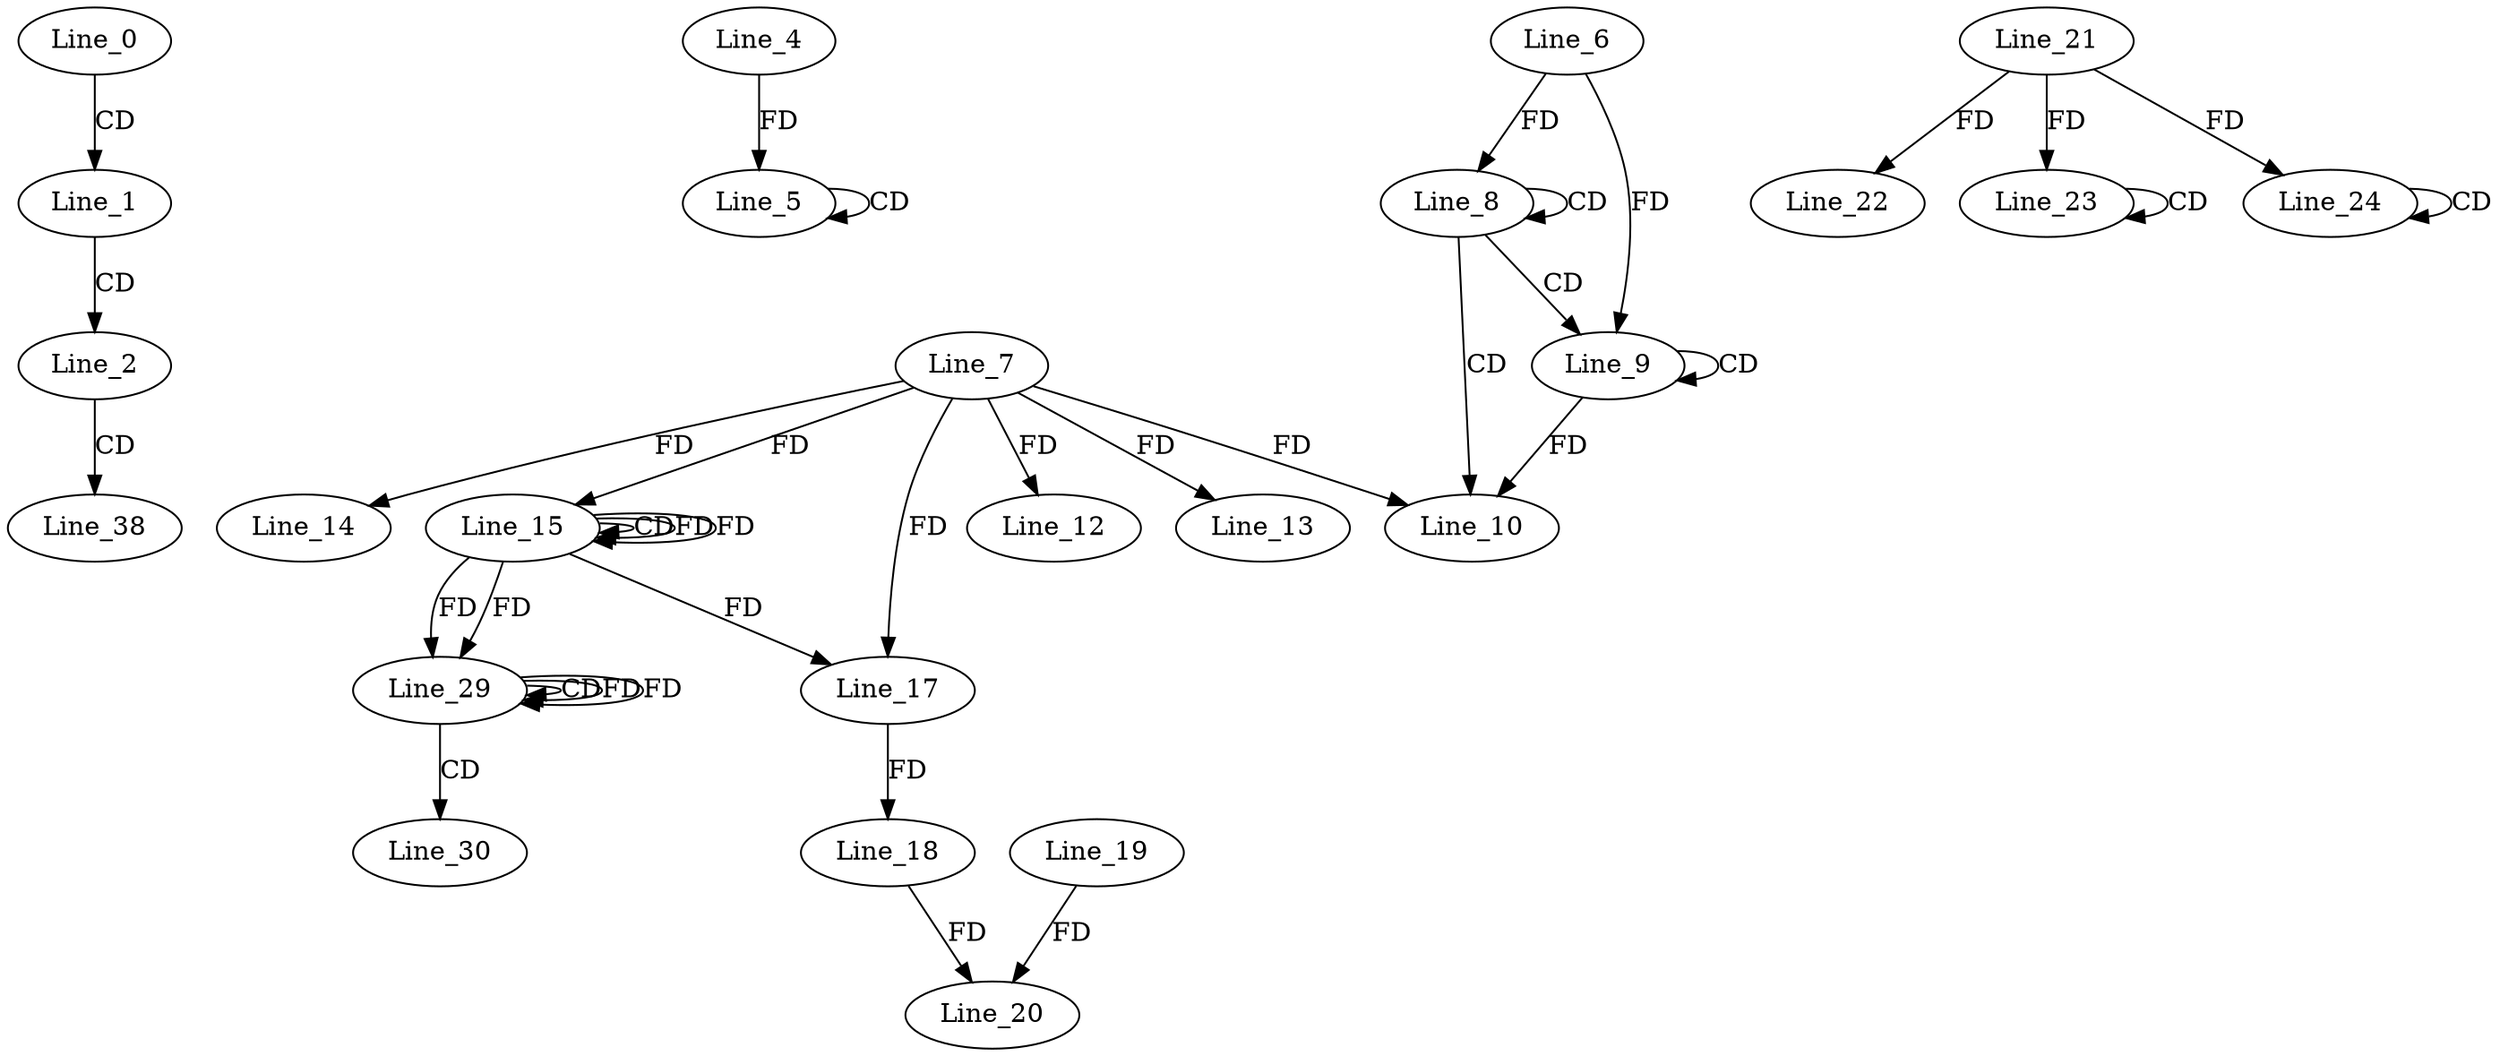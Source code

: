 digraph G {
  Line_0;
  Line_1;
  Line_2;
  Line_5;
  Line_5;
  Line_4;
  Line_8;
  Line_8;
  Line_6;
  Line_9;
  Line_9;
  Line_10;
  Line_7;
  Line_12;
  Line_13;
  Line_14;
  Line_15;
  Line_15;
  Line_15;
  Line_15;
  Line_17;
  Line_17;
  Line_18;
  Line_19;
  Line_20;
  Line_18;
  Line_21;
  Line_22;
  Line_23;
  Line_23;
  Line_24;
  Line_24;
  Line_24;
  Line_29;
  Line_29;
  Line_29;
  Line_30;
  Line_38;
  Line_0 -> Line_1 [ label="CD" ];
  Line_1 -> Line_2 [ label="CD" ];
  Line_5 -> Line_5 [ label="CD" ];
  Line_4 -> Line_5 [ label="FD" ];
  Line_8 -> Line_8 [ label="CD" ];
  Line_6 -> Line_8 [ label="FD" ];
  Line_8 -> Line_9 [ label="CD" ];
  Line_9 -> Line_9 [ label="CD" ];
  Line_6 -> Line_9 [ label="FD" ];
  Line_8 -> Line_10 [ label="CD" ];
  Line_7 -> Line_10 [ label="FD" ];
  Line_9 -> Line_10 [ label="FD" ];
  Line_7 -> Line_12 [ label="FD" ];
  Line_7 -> Line_13 [ label="FD" ];
  Line_7 -> Line_14 [ label="FD" ];
  Line_15 -> Line_15 [ label="CD" ];
  Line_7 -> Line_15 [ label="FD" ];
  Line_15 -> Line_15 [ label="FD" ];
  Line_7 -> Line_17 [ label="FD" ];
  Line_15 -> Line_17 [ label="FD" ];
  Line_17 -> Line_18 [ label="FD" ];
  Line_19 -> Line_20 [ label="FD" ];
  Line_18 -> Line_20 [ label="FD" ];
  Line_21 -> Line_22 [ label="FD" ];
  Line_23 -> Line_23 [ label="CD" ];
  Line_21 -> Line_23 [ label="FD" ];
  Line_24 -> Line_24 [ label="CD" ];
  Line_21 -> Line_24 [ label="FD" ];
  Line_15 -> Line_29 [ label="FD" ];
  Line_29 -> Line_29 [ label="CD" ];
  Line_29 -> Line_29 [ label="FD" ];
  Line_15 -> Line_29 [ label="FD" ];
  Line_29 -> Line_30 [ label="CD" ];
  Line_2 -> Line_38 [ label="CD" ];
  Line_15 -> Line_15 [ label="FD" ];
  Line_29 -> Line_29 [ label="FD" ];
}
